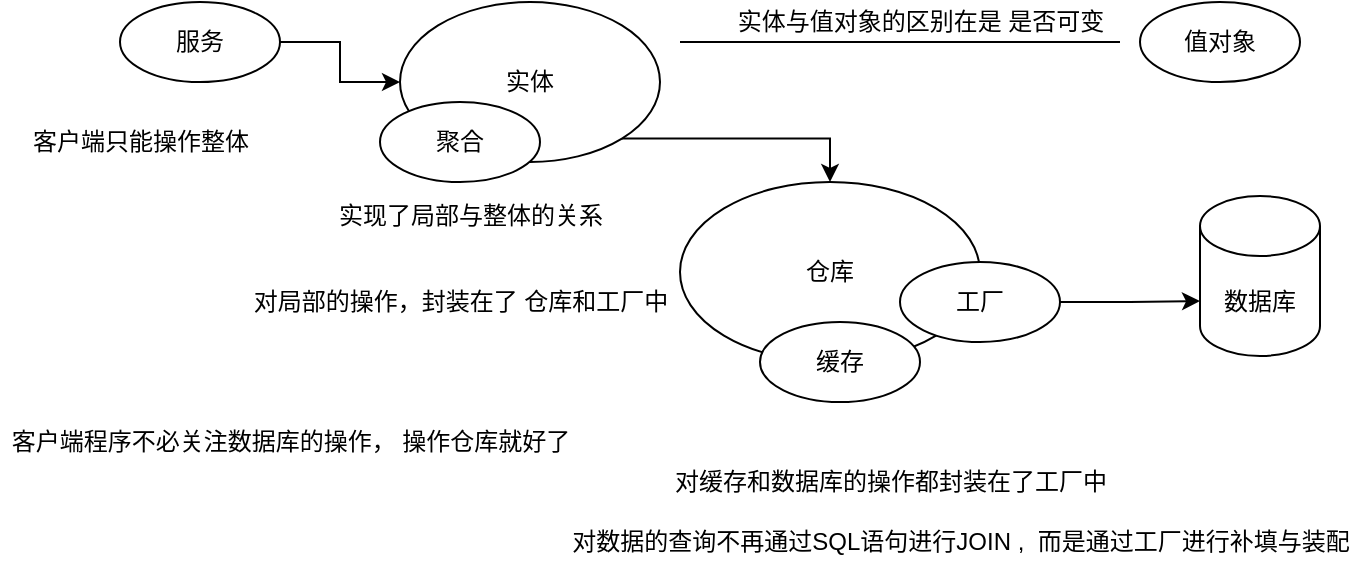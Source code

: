 <mxfile version="14.7.6" type="github">
  <diagram id="MakXj6evBW5YD1CzVEBB" name="第 1 页">
    <mxGraphModel dx="866" dy="522" grid="1" gridSize="10" guides="1" tooltips="1" connect="1" arrows="1" fold="1" page="1" pageScale="1" pageWidth="827" pageHeight="1169" math="0" shadow="0">
      <root>
        <mxCell id="0" />
        <mxCell id="1" parent="0" />
        <mxCell id="gS5Rd68FakjWqaGdZNtC-18" style="edgeStyle=orthogonalEdgeStyle;rounded=0;orthogonalLoop=1;jettySize=auto;html=1;exitX=1;exitY=0.5;exitDx=0;exitDy=0;" edge="1" parent="1" source="gS5Rd68FakjWqaGdZNtC-1" target="gS5Rd68FakjWqaGdZNtC-2">
          <mxGeometry relative="1" as="geometry" />
        </mxCell>
        <mxCell id="gS5Rd68FakjWqaGdZNtC-1" value="服务" style="ellipse;whiteSpace=wrap;html=1;" vertex="1" parent="1">
          <mxGeometry x="80" y="80" width="80" height="40" as="geometry" />
        </mxCell>
        <mxCell id="gS5Rd68FakjWqaGdZNtC-19" style="edgeStyle=orthogonalEdgeStyle;rounded=0;orthogonalLoop=1;jettySize=auto;html=1;exitX=1;exitY=1;exitDx=0;exitDy=0;entryX=0.5;entryY=0;entryDx=0;entryDy=0;" edge="1" parent="1" source="gS5Rd68FakjWqaGdZNtC-2" target="gS5Rd68FakjWqaGdZNtC-5">
          <mxGeometry relative="1" as="geometry" />
        </mxCell>
        <mxCell id="gS5Rd68FakjWqaGdZNtC-2" value="实体" style="ellipse;whiteSpace=wrap;html=1;" vertex="1" parent="1">
          <mxGeometry x="220" y="80" width="130" height="80" as="geometry" />
        </mxCell>
        <mxCell id="gS5Rd68FakjWqaGdZNtC-3" value="值对象" style="ellipse;whiteSpace=wrap;html=1;" vertex="1" parent="1">
          <mxGeometry x="590" y="80" width="80" height="40" as="geometry" />
        </mxCell>
        <mxCell id="gS5Rd68FakjWqaGdZNtC-4" value="聚合" style="ellipse;whiteSpace=wrap;html=1;" vertex="1" parent="1">
          <mxGeometry x="210" y="130" width="80" height="40" as="geometry" />
        </mxCell>
        <mxCell id="gS5Rd68FakjWqaGdZNtC-5" value="仓库" style="ellipse;whiteSpace=wrap;html=1;" vertex="1" parent="1">
          <mxGeometry x="360" y="170" width="150" height="90" as="geometry" />
        </mxCell>
        <mxCell id="gS5Rd68FakjWqaGdZNtC-11" style="edgeStyle=orthogonalEdgeStyle;rounded=0;orthogonalLoop=1;jettySize=auto;html=1;entryX=0;entryY=0;entryDx=0;entryDy=52.5;entryPerimeter=0;" edge="1" parent="1" source="gS5Rd68FakjWqaGdZNtC-6" target="gS5Rd68FakjWqaGdZNtC-8">
          <mxGeometry relative="1" as="geometry" />
        </mxCell>
        <mxCell id="gS5Rd68FakjWqaGdZNtC-6" value="工厂" style="ellipse;whiteSpace=wrap;html=1;" vertex="1" parent="1">
          <mxGeometry x="470" y="210" width="80" height="40" as="geometry" />
        </mxCell>
        <mxCell id="gS5Rd68FakjWqaGdZNtC-7" value="缓存" style="ellipse;whiteSpace=wrap;html=1;" vertex="1" parent="1">
          <mxGeometry x="400" y="240" width="80" height="40" as="geometry" />
        </mxCell>
        <mxCell id="gS5Rd68FakjWqaGdZNtC-8" value="数据库" style="shape=cylinder3;whiteSpace=wrap;html=1;boundedLbl=1;backgroundOutline=1;size=15;" vertex="1" parent="1">
          <mxGeometry x="620" y="177" width="60" height="80" as="geometry" />
        </mxCell>
        <mxCell id="gS5Rd68FakjWqaGdZNtC-12" value="实现了局部与整体的关系" style="text;html=1;align=center;verticalAlign=middle;resizable=0;points=[];autosize=1;strokeColor=none;" vertex="1" parent="1">
          <mxGeometry x="180" y="177" width="150" height="20" as="geometry" />
        </mxCell>
        <mxCell id="gS5Rd68FakjWqaGdZNtC-13" value="客户端只能操作整体" style="text;html=1;align=center;verticalAlign=middle;resizable=0;points=[];autosize=1;strokeColor=none;" vertex="1" parent="1">
          <mxGeometry x="30" y="140" width="120" height="20" as="geometry" />
        </mxCell>
        <mxCell id="gS5Rd68FakjWqaGdZNtC-14" value="对局部的操作，封装在了 仓库和工厂中" style="text;html=1;align=center;verticalAlign=middle;resizable=0;points=[];autosize=1;strokeColor=none;" vertex="1" parent="1">
          <mxGeometry x="140" y="220" width="220" height="20" as="geometry" />
        </mxCell>
        <mxCell id="gS5Rd68FakjWqaGdZNtC-15" value="客户端程序不必关注数据库的操作， 操作仓库就好了" style="text;html=1;align=center;verticalAlign=middle;resizable=0;points=[];autosize=1;strokeColor=none;" vertex="1" parent="1">
          <mxGeometry x="20" y="290" width="290" height="20" as="geometry" />
        </mxCell>
        <mxCell id="gS5Rd68FakjWqaGdZNtC-16" value="对缓存和数据库的操作都封装在了工厂中" style="text;html=1;align=center;verticalAlign=middle;resizable=0;points=[];autosize=1;strokeColor=none;" vertex="1" parent="1">
          <mxGeometry x="350" y="310" width="230" height="20" as="geometry" />
        </mxCell>
        <mxCell id="gS5Rd68FakjWqaGdZNtC-17" value="对数据的查询不再通过SQL语句进行JOIN ,&amp;nbsp; 而是通过工厂进行补填与装配" style="text;html=1;align=center;verticalAlign=middle;resizable=0;points=[];autosize=1;strokeColor=none;" vertex="1" parent="1">
          <mxGeometry x="300" y="340" width="400" height="20" as="geometry" />
        </mxCell>
        <mxCell id="gS5Rd68FakjWqaGdZNtC-20" value="" style="endArrow=none;html=1;" edge="1" parent="1">
          <mxGeometry width="50" height="50" relative="1" as="geometry">
            <mxPoint x="360" y="100" as="sourcePoint" />
            <mxPoint x="580" y="100" as="targetPoint" />
          </mxGeometry>
        </mxCell>
        <mxCell id="gS5Rd68FakjWqaGdZNtC-21" value="实体与值对象的区别在是 是否可变" style="text;html=1;align=center;verticalAlign=middle;resizable=0;points=[];autosize=1;strokeColor=none;" vertex="1" parent="1">
          <mxGeometry x="380" y="80" width="200" height="20" as="geometry" />
        </mxCell>
      </root>
    </mxGraphModel>
  </diagram>
</mxfile>

